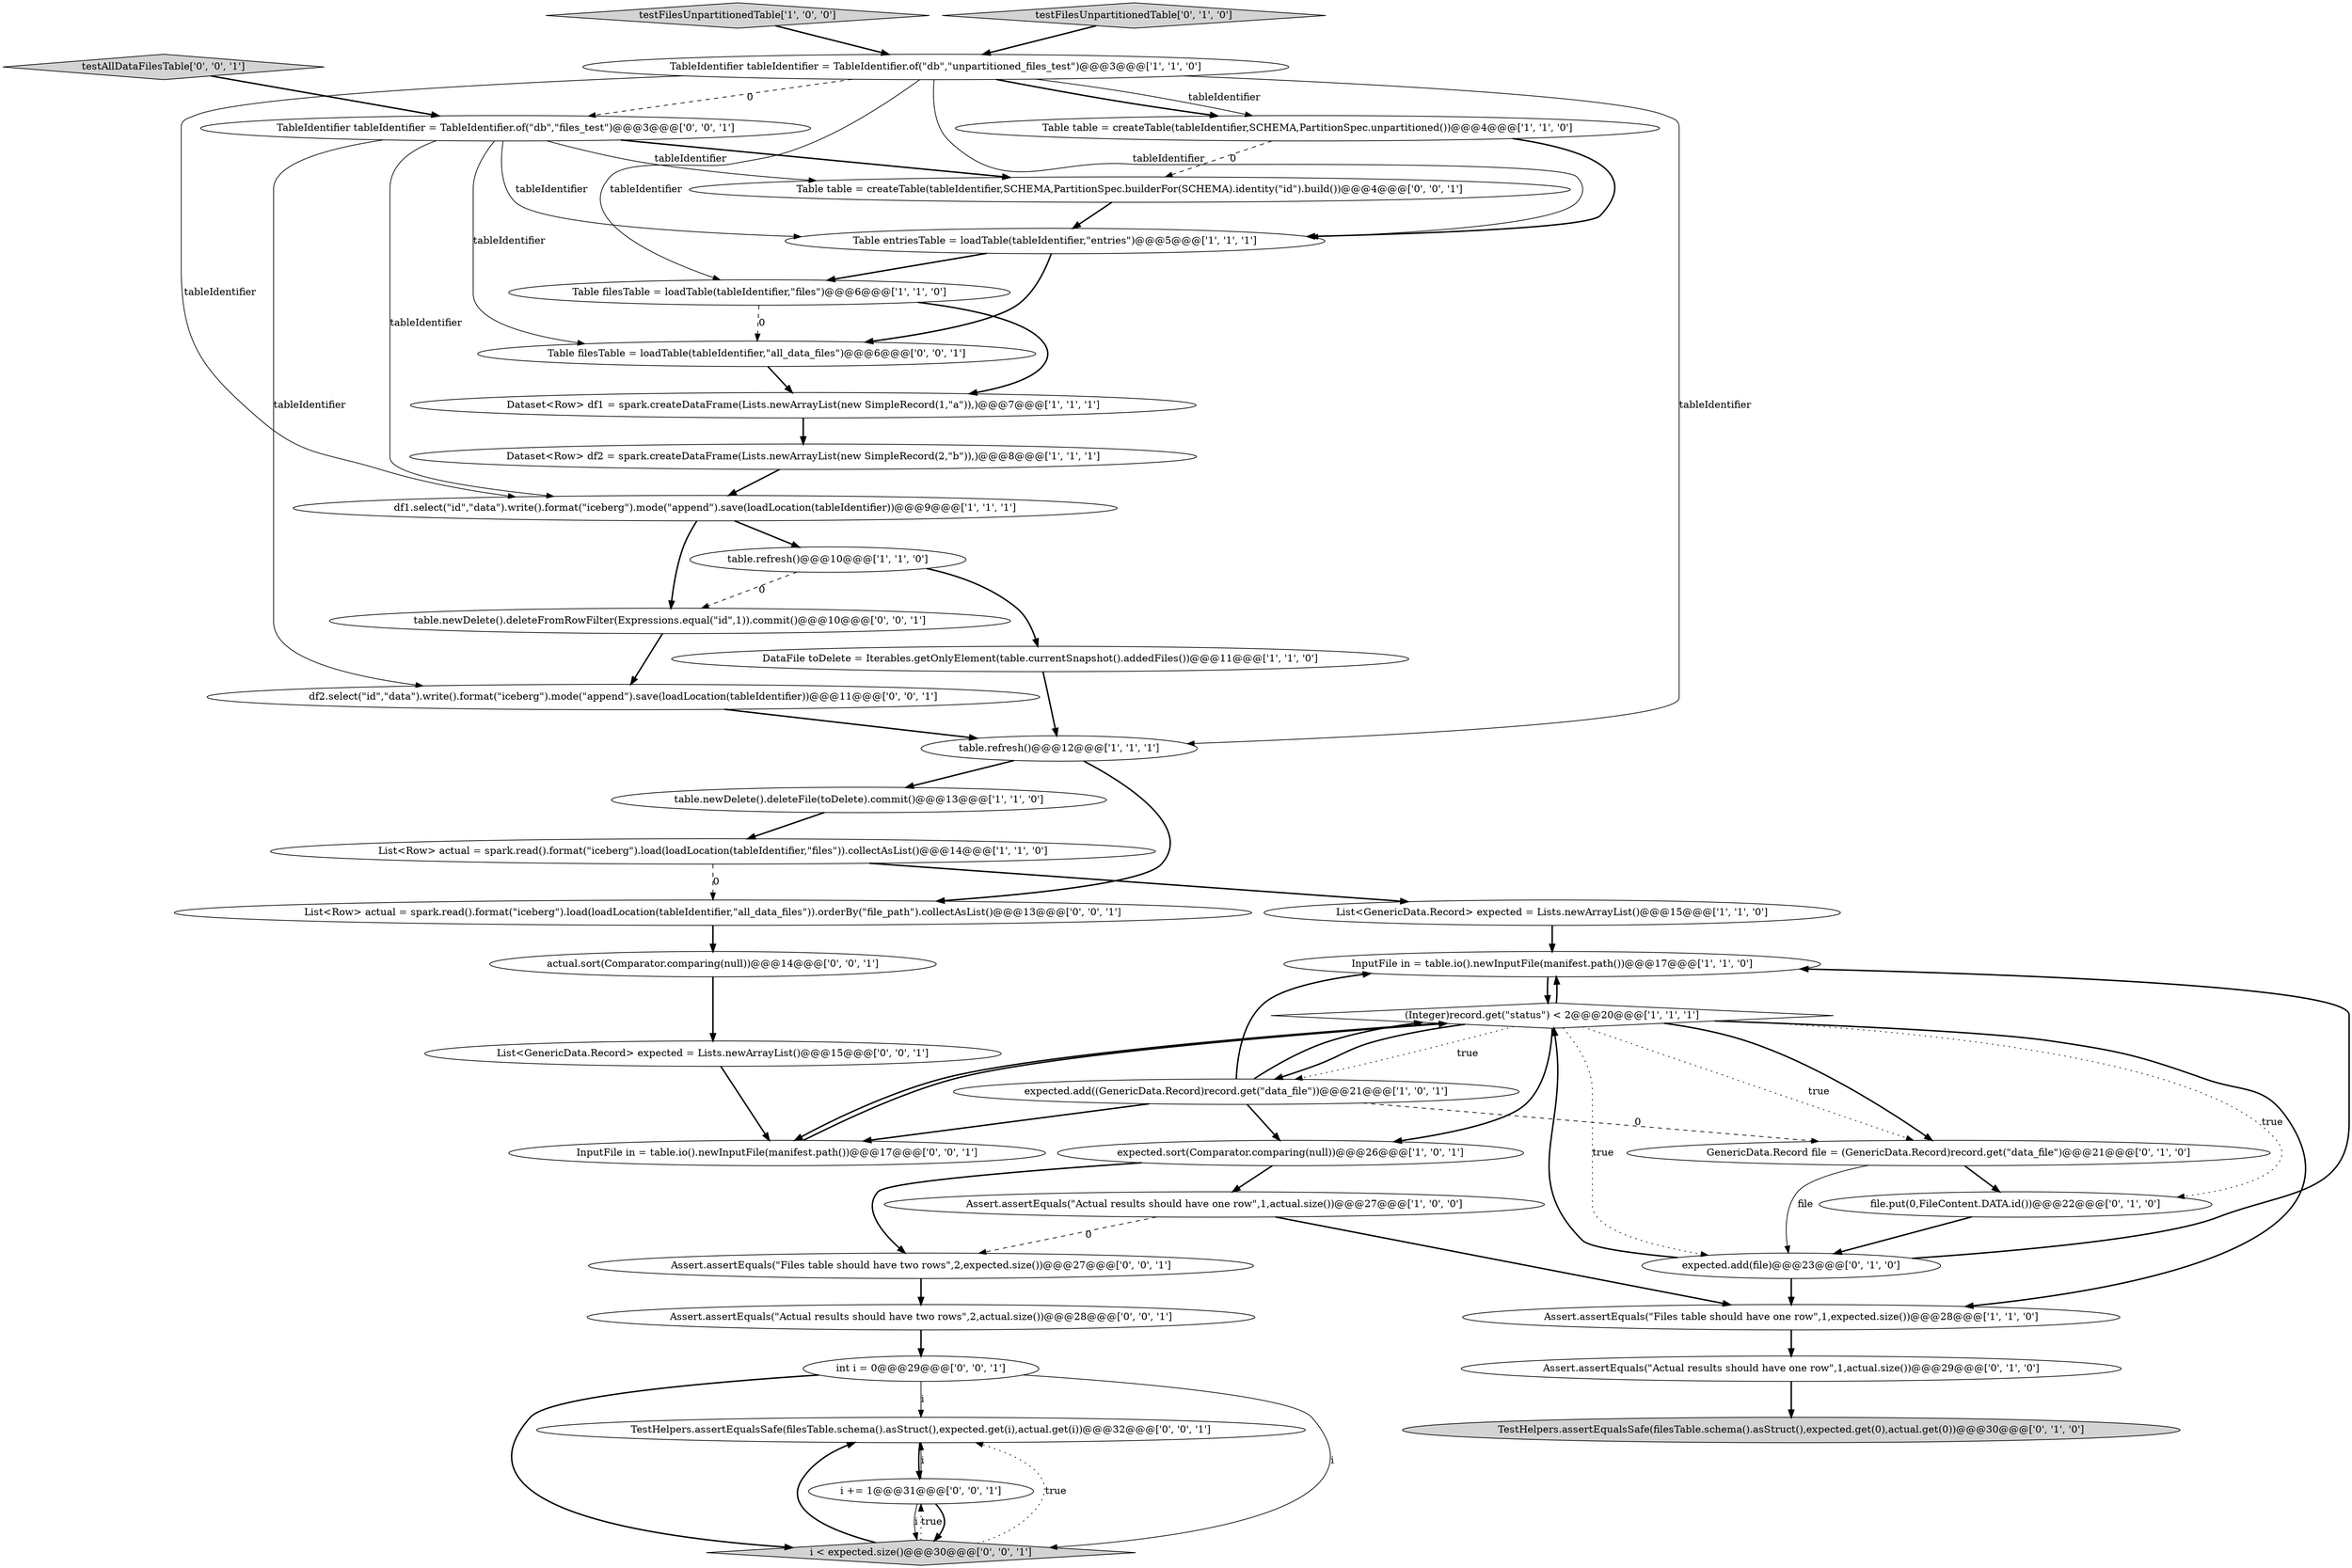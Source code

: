 digraph {
18 [style = filled, label = "Table table = createTable(tableIdentifier,SCHEMA,PartitionSpec.unpartitioned())@@@4@@@['1', '1', '0']", fillcolor = white, shape = ellipse image = "AAA0AAABBB1BBB"];
14 [style = filled, label = "table.refresh()@@@10@@@['1', '1', '0']", fillcolor = white, shape = ellipse image = "AAA0AAABBB1BBB"];
26 [style = filled, label = "table.newDelete().deleteFromRowFilter(Expressions.equal(\"id\",1)).commit()@@@10@@@['0', '0', '1']", fillcolor = white, shape = ellipse image = "AAA0AAABBB3BBB"];
13 [style = filled, label = "Assert.assertEquals(\"Files table should have one row\",1,expected.size())@@@28@@@['1', '1', '0']", fillcolor = white, shape = ellipse image = "AAA0AAABBB1BBB"];
38 [style = filled, label = "Assert.assertEquals(\"Files table should have two rows\",2,expected.size())@@@27@@@['0', '0', '1']", fillcolor = white, shape = ellipse image = "AAA0AAABBB3BBB"];
25 [style = filled, label = "expected.add(file)@@@23@@@['0', '1', '0']", fillcolor = white, shape = ellipse image = "AAA1AAABBB2BBB"];
6 [style = filled, label = "DataFile toDelete = Iterables.getOnlyElement(table.currentSnapshot().addedFiles())@@@11@@@['1', '1', '0']", fillcolor = white, shape = ellipse image = "AAA0AAABBB1BBB"];
7 [style = filled, label = "(Integer)record.get(\"status\") < 2@@@20@@@['1', '1', '1']", fillcolor = white, shape = diamond image = "AAA0AAABBB1BBB"];
1 [style = filled, label = "df1.select(\"id\",\"data\").write().format(\"iceberg\").mode(\"append\").save(loadLocation(tableIdentifier))@@@9@@@['1', '1', '1']", fillcolor = white, shape = ellipse image = "AAA0AAABBB1BBB"];
5 [style = filled, label = "Dataset<Row> df2 = spark.createDataFrame(Lists.newArrayList(new SimpleRecord(2,\"b\")),)@@@8@@@['1', '1', '1']", fillcolor = white, shape = ellipse image = "AAA0AAABBB1BBB"];
36 [style = filled, label = "i += 1@@@31@@@['0', '0', '1']", fillcolor = white, shape = ellipse image = "AAA0AAABBB3BBB"];
40 [style = filled, label = "testAllDataFilesTable['0', '0', '1']", fillcolor = lightgray, shape = diamond image = "AAA0AAABBB3BBB"];
0 [style = filled, label = "expected.add((GenericData.Record)record.get(\"data_file\"))@@@21@@@['1', '0', '1']", fillcolor = white, shape = ellipse image = "AAA0AAABBB1BBB"];
31 [style = filled, label = "Assert.assertEquals(\"Actual results should have two rows\",2,actual.size())@@@28@@@['0', '0', '1']", fillcolor = white, shape = ellipse image = "AAA0AAABBB3BBB"];
28 [style = filled, label = "Table table = createTable(tableIdentifier,SCHEMA,PartitionSpec.builderFor(SCHEMA).identity(\"id\").build())@@@4@@@['0', '0', '1']", fillcolor = white, shape = ellipse image = "AAA0AAABBB3BBB"];
35 [style = filled, label = "List<GenericData.Record> expected = Lists.newArrayList()@@@15@@@['0', '0', '1']", fillcolor = white, shape = ellipse image = "AAA0AAABBB3BBB"];
22 [style = filled, label = "Assert.assertEquals(\"Actual results should have one row\",1,actual.size())@@@29@@@['0', '1', '0']", fillcolor = white, shape = ellipse image = "AAA0AAABBB2BBB"];
37 [style = filled, label = "TestHelpers.assertEqualsSafe(filesTable.schema().asStruct(),expected.get(i),actual.get(i))@@@32@@@['0', '0', '1']", fillcolor = white, shape = ellipse image = "AAA0AAABBB3BBB"];
30 [style = filled, label = "TableIdentifier tableIdentifier = TableIdentifier.of(\"db\",\"files_test\")@@@3@@@['0', '0', '1']", fillcolor = white, shape = ellipse image = "AAA0AAABBB3BBB"];
2 [style = filled, label = "List<Row> actual = spark.read().format(\"iceberg\").load(loadLocation(tableIdentifier,\"files\")).collectAsList()@@@14@@@['1', '1', '0']", fillcolor = white, shape = ellipse image = "AAA0AAABBB1BBB"];
21 [style = filled, label = "file.put(0,FileContent.DATA.id())@@@22@@@['0', '1', '0']", fillcolor = white, shape = ellipse image = "AAA1AAABBB2BBB"];
32 [style = filled, label = "int i = 0@@@29@@@['0', '0', '1']", fillcolor = white, shape = ellipse image = "AAA0AAABBB3BBB"];
34 [style = filled, label = "i < expected.size()@@@30@@@['0', '0', '1']", fillcolor = lightgray, shape = diamond image = "AAA0AAABBB3BBB"];
27 [style = filled, label = "actual.sort(Comparator.comparing(null))@@@14@@@['0', '0', '1']", fillcolor = white, shape = ellipse image = "AAA0AAABBB3BBB"];
11 [style = filled, label = "Table entriesTable = loadTable(tableIdentifier,\"entries\")@@@5@@@['1', '1', '1']", fillcolor = white, shape = ellipse image = "AAA0AAABBB1BBB"];
9 [style = filled, label = "Table filesTable = loadTable(tableIdentifier,\"files\")@@@6@@@['1', '1', '0']", fillcolor = white, shape = ellipse image = "AAA0AAABBB1BBB"];
12 [style = filled, label = "Dataset<Row> df1 = spark.createDataFrame(Lists.newArrayList(new SimpleRecord(1,\"a\")),)@@@7@@@['1', '1', '1']", fillcolor = white, shape = ellipse image = "AAA0AAABBB1BBB"];
17 [style = filled, label = "expected.sort(Comparator.comparing(null))@@@26@@@['1', '0', '1']", fillcolor = white, shape = ellipse image = "AAA0AAABBB1BBB"];
15 [style = filled, label = "InputFile in = table.io().newInputFile(manifest.path())@@@17@@@['1', '1', '0']", fillcolor = white, shape = ellipse image = "AAA0AAABBB1BBB"];
3 [style = filled, label = "Assert.assertEquals(\"Actual results should have one row\",1,actual.size())@@@27@@@['1', '0', '0']", fillcolor = white, shape = ellipse image = "AAA0AAABBB1BBB"];
39 [style = filled, label = "Table filesTable = loadTable(tableIdentifier,\"all_data_files\")@@@6@@@['0', '0', '1']", fillcolor = white, shape = ellipse image = "AAA0AAABBB3BBB"];
20 [style = filled, label = "TestHelpers.assertEqualsSafe(filesTable.schema().asStruct(),expected.get(0),actual.get(0))@@@30@@@['0', '1', '0']", fillcolor = lightgray, shape = ellipse image = "AAA0AAABBB2BBB"];
8 [style = filled, label = "testFilesUnpartitionedTable['1', '0', '0']", fillcolor = lightgray, shape = diamond image = "AAA0AAABBB1BBB"];
16 [style = filled, label = "TableIdentifier tableIdentifier = TableIdentifier.of(\"db\",\"unpartitioned_files_test\")@@@3@@@['1', '1', '0']", fillcolor = white, shape = ellipse image = "AAA0AAABBB1BBB"];
33 [style = filled, label = "df2.select(\"id\",\"data\").write().format(\"iceberg\").mode(\"append\").save(loadLocation(tableIdentifier))@@@11@@@['0', '0', '1']", fillcolor = white, shape = ellipse image = "AAA0AAABBB3BBB"];
23 [style = filled, label = "testFilesUnpartitionedTable['0', '1', '0']", fillcolor = lightgray, shape = diamond image = "AAA0AAABBB2BBB"];
4 [style = filled, label = "List<GenericData.Record> expected = Lists.newArrayList()@@@15@@@['1', '1', '0']", fillcolor = white, shape = ellipse image = "AAA0AAABBB1BBB"];
19 [style = filled, label = "table.refresh()@@@12@@@['1', '1', '1']", fillcolor = white, shape = ellipse image = "AAA0AAABBB1BBB"];
10 [style = filled, label = "table.newDelete().deleteFile(toDelete).commit()@@@13@@@['1', '1', '0']", fillcolor = white, shape = ellipse image = "AAA0AAABBB1BBB"];
29 [style = filled, label = "InputFile in = table.io().newInputFile(manifest.path())@@@17@@@['0', '0', '1']", fillcolor = white, shape = ellipse image = "AAA0AAABBB3BBB"];
24 [style = filled, label = "GenericData.Record file = (GenericData.Record)record.get(\"data_file\")@@@21@@@['0', '1', '0']", fillcolor = white, shape = ellipse image = "AAA1AAABBB2BBB"];
41 [style = filled, label = "List<Row> actual = spark.read().format(\"iceberg\").load(loadLocation(tableIdentifier,\"all_data_files\")).orderBy(\"file_path\").collectAsList()@@@13@@@['0', '0', '1']", fillcolor = white, shape = ellipse image = "AAA0AAABBB3BBB"];
8->16 [style = bold, label=""];
24->21 [style = bold, label=""];
40->30 [style = bold, label=""];
9->39 [style = dashed, label="0"];
41->27 [style = bold, label=""];
16->18 [style = solid, label="tableIdentifier"];
25->15 [style = bold, label=""];
19->10 [style = bold, label=""];
7->24 [style = bold, label=""];
10->2 [style = bold, label=""];
2->4 [style = bold, label=""];
36->37 [style = solid, label="i"];
32->37 [style = solid, label="i"];
7->21 [style = dotted, label="true"];
3->38 [style = dashed, label="0"];
16->1 [style = solid, label="tableIdentifier"];
16->11 [style = solid, label="tableIdentifier"];
0->7 [style = bold, label=""];
16->18 [style = bold, label=""];
17->38 [style = bold, label=""];
5->1 [style = bold, label=""];
25->7 [style = bold, label=""];
11->39 [style = bold, label=""];
30->28 [style = solid, label="tableIdentifier"];
13->22 [style = bold, label=""];
0->29 [style = bold, label=""];
23->16 [style = bold, label=""];
11->9 [style = bold, label=""];
26->33 [style = bold, label=""];
0->24 [style = dashed, label="0"];
18->28 [style = dashed, label="0"];
17->3 [style = bold, label=""];
6->19 [style = bold, label=""];
22->20 [style = bold, label=""];
15->7 [style = bold, label=""];
1->14 [style = bold, label=""];
3->13 [style = bold, label=""];
30->1 [style = solid, label="tableIdentifier"];
31->32 [style = bold, label=""];
34->36 [style = dotted, label="true"];
14->26 [style = dashed, label="0"];
27->35 [style = bold, label=""];
7->13 [style = bold, label=""];
32->34 [style = solid, label="i"];
21->25 [style = bold, label=""];
37->36 [style = bold, label=""];
12->5 [style = bold, label=""];
0->15 [style = bold, label=""];
39->12 [style = bold, label=""];
16->30 [style = dashed, label="0"];
2->41 [style = dashed, label="0"];
36->34 [style = bold, label=""];
7->24 [style = dotted, label="true"];
7->0 [style = bold, label=""];
25->13 [style = bold, label=""];
30->39 [style = solid, label="tableIdentifier"];
16->19 [style = solid, label="tableIdentifier"];
30->11 [style = solid, label="tableIdentifier"];
7->29 [style = bold, label=""];
14->6 [style = bold, label=""];
0->17 [style = bold, label=""];
29->7 [style = bold, label=""];
38->31 [style = bold, label=""];
24->25 [style = solid, label="file"];
7->17 [style = bold, label=""];
30->28 [style = bold, label=""];
1->26 [style = bold, label=""];
33->19 [style = bold, label=""];
19->41 [style = bold, label=""];
16->9 [style = solid, label="tableIdentifier"];
7->15 [style = bold, label=""];
35->29 [style = bold, label=""];
32->34 [style = bold, label=""];
7->0 [style = dotted, label="true"];
30->33 [style = solid, label="tableIdentifier"];
28->11 [style = bold, label=""];
7->25 [style = dotted, label="true"];
4->15 [style = bold, label=""];
34->37 [style = dotted, label="true"];
34->37 [style = bold, label=""];
18->11 [style = bold, label=""];
9->12 [style = bold, label=""];
36->34 [style = solid, label="i"];
}
